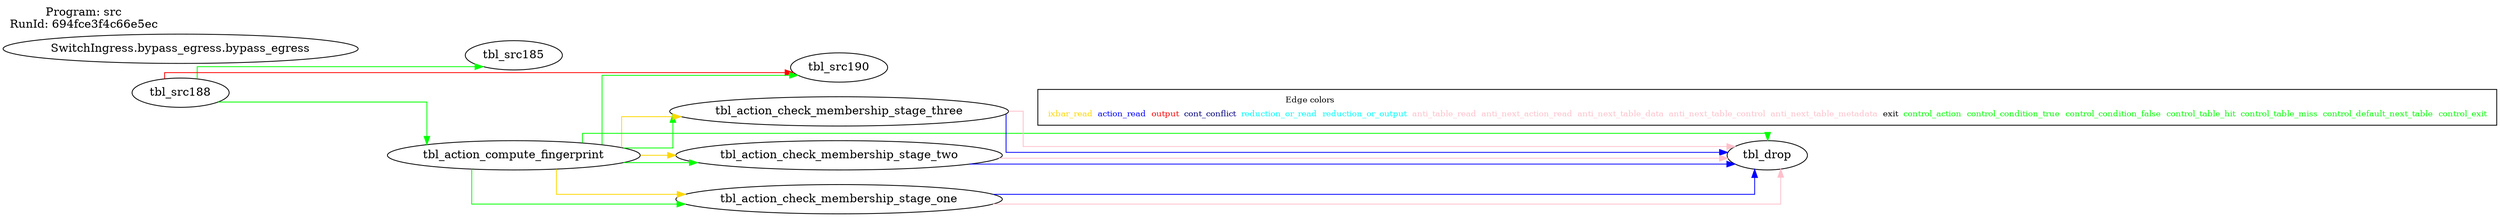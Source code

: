 digraph table_deps {
  splines=ortho; rankdir=LR;
  label="Program: src
RunId: 694fce3f4c66e5ec
";
  labelloc=t; labeljust=l;
  { "tbl_src188"; "tbl_src185"; "tbl_action_compute_fingerprint"; "SwitchIngress.bypass_egress.bypass_egress"; }
  { rank = same; "tbl_src190"; "tbl_action_check_membership_stage_three"; "tbl_action_check_membership_stage_two"; "tbl_action_check_membership_stage_one"; }
  { rank = same; "tbl_drop"; }
   "tbl_src188" -> "tbl_src185" [ label= "",color=green ];
   "tbl_src188" -> "tbl_action_compute_fingerprint" [ label= "",color=green ];
   "tbl_action_compute_fingerprint" -> "tbl_src190" [ label= "",color=green ];
   "tbl_action_compute_fingerprint" -> "tbl_action_check_membership_stage_three" [ label= "",color=green ];
   "tbl_action_compute_fingerprint" -> "tbl_action_check_membership_stage_two" [ label= "",color=green ];
   "tbl_action_compute_fingerprint" -> "tbl_action_check_membership_stage_one" [ label= "",color=green ];
   "tbl_action_compute_fingerprint" -> "tbl_drop" [ label= "",color=green ];
   "tbl_src188" -> "tbl_src190" [ label= "",color=red ];
   "tbl_action_compute_fingerprint" -> "tbl_action_check_membership_stage_three" [ label= "",color=gold ];
   "tbl_action_compute_fingerprint" -> "tbl_action_check_membership_stage_two" [ label= "",color=gold ];
   "tbl_action_compute_fingerprint" -> "tbl_action_check_membership_stage_one" [ label= "",color=gold ];
   "tbl_action_check_membership_stage_one" -> "tbl_drop" [ label= "",color=blue ];
   "tbl_action_check_membership_stage_two" -> "tbl_drop" [ label= "",color=blue ];
   "tbl_action_check_membership_stage_three" -> "tbl_drop" [ label= "",color=blue ];
   "tbl_action_check_membership_stage_three" -> "tbl_drop" [ label= "",color=pink ];
   "tbl_action_check_membership_stage_two" -> "tbl_drop" [ label= "",color=pink ];
   "tbl_action_check_membership_stage_one" -> "tbl_drop" [ label= "",color=pink ];
  { rank=max;
    subgraph cluster_legend { node [ shape=record; fontsize=10];
      empty [label=<<table border="0" cellborder="0"><tr><td colspan="8">Edge colors</td></tr><tr><td><font color="gold">ixbar_read</font></td><td><font color="blue">action_read</font></td><td><font color="red">output</font></td><td><font color="navy">cont_conflict</font></td><td><font color="cyan">reduction_or_read</font></td><td><font color="cyan">reduction_or_output</font></td><td><font color="pink">anti_table_read</font></td><td><font color="pink">anti_next_action_read</font></td><td><font color="pink">anti_next_table_data</font></td><td><font color="pink">anti_next_table_control</font></td><td><font color="pink">anti_next_table_metadata</font></td><td><font color="black">exit</font></td><td><font color="green">control_action</font></td><td><font color="green">control_condition_true</font></td><td><font color="green">control_condition_false</font></td><td><font color="green">control_table_hit</font></td><td><font color="green">control_table_miss</font></td><td><font color="green">control_default_next_table</font></td><td><font color="green">control_exit</font></td></tr></table>>;]
    }
  }
}
